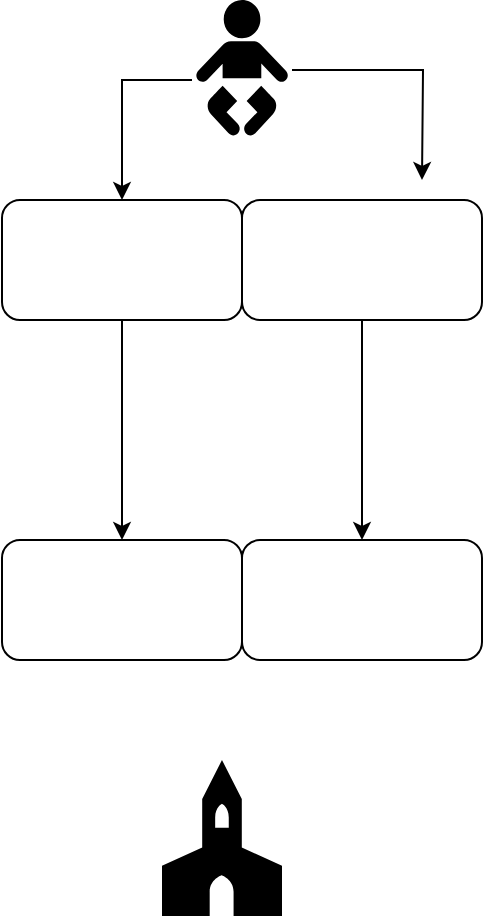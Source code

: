 <mxfile version="21.5.0" type="github">
  <diagram name="Page-1" id="_x6adQR6rWWaABISxGhh">
    <mxGraphModel dx="1050" dy="485" grid="1" gridSize="10" guides="1" tooltips="1" connect="1" arrows="1" fold="1" page="1" pageScale="1" pageWidth="850" pageHeight="1100" math="0" shadow="0">
      <root>
        <mxCell id="0" />
        <mxCell id="1" parent="0" />
        <mxCell id="at0LkrNybj7bjaIiNBK2-5" style="edgeStyle=orthogonalEdgeStyle;rounded=0;orthogonalLoop=1;jettySize=auto;html=1;" edge="1" parent="1" source="at0LkrNybj7bjaIiNBK2-1" target="at0LkrNybj7bjaIiNBK2-3">
          <mxGeometry relative="1" as="geometry" />
        </mxCell>
        <mxCell id="at0LkrNybj7bjaIiNBK2-1" value="" style="rounded=1;whiteSpace=wrap;html=1;" vertex="1" parent="1">
          <mxGeometry x="230" y="100" width="120" height="60" as="geometry" />
        </mxCell>
        <mxCell id="at0LkrNybj7bjaIiNBK2-6" style="edgeStyle=orthogonalEdgeStyle;rounded=0;orthogonalLoop=1;jettySize=auto;html=1;entryX=0.5;entryY=0;entryDx=0;entryDy=0;" edge="1" parent="1" source="at0LkrNybj7bjaIiNBK2-2" target="at0LkrNybj7bjaIiNBK2-4">
          <mxGeometry relative="1" as="geometry" />
        </mxCell>
        <mxCell id="at0LkrNybj7bjaIiNBK2-2" value="" style="rounded=1;whiteSpace=wrap;html=1;" vertex="1" parent="1">
          <mxGeometry x="350" y="100" width="120" height="60" as="geometry" />
        </mxCell>
        <mxCell id="at0LkrNybj7bjaIiNBK2-3" value="" style="rounded=1;whiteSpace=wrap;html=1;" vertex="1" parent="1">
          <mxGeometry x="230" y="270" width="120" height="60" as="geometry" />
        </mxCell>
        <mxCell id="at0LkrNybj7bjaIiNBK2-4" value="" style="rounded=1;whiteSpace=wrap;html=1;" vertex="1" parent="1">
          <mxGeometry x="350" y="270" width="120" height="60" as="geometry" />
        </mxCell>
        <mxCell id="at0LkrNybj7bjaIiNBK2-12" style="edgeStyle=orthogonalEdgeStyle;rounded=0;orthogonalLoop=1;jettySize=auto;html=1;" edge="1" parent="1" source="at0LkrNybj7bjaIiNBK2-7">
          <mxGeometry relative="1" as="geometry">
            <mxPoint x="440" y="90" as="targetPoint" />
          </mxGeometry>
        </mxCell>
        <mxCell id="at0LkrNybj7bjaIiNBK2-13" style="edgeStyle=orthogonalEdgeStyle;rounded=0;orthogonalLoop=1;jettySize=auto;html=1;" edge="1" parent="1" source="at0LkrNybj7bjaIiNBK2-7" target="at0LkrNybj7bjaIiNBK2-1">
          <mxGeometry relative="1" as="geometry">
            <Array as="points">
              <mxPoint x="290" y="40" />
            </Array>
          </mxGeometry>
        </mxCell>
        <mxCell id="at0LkrNybj7bjaIiNBK2-7" value="" style="shape=mxgraph.signs.people.baby_1;html=1;pointerEvents=1;fillColor=#000000;strokeColor=none;verticalLabelPosition=bottom;verticalAlign=top;align=center;sketch=0;" vertex="1" parent="1">
          <mxGeometry x="325" width="50" height="70" as="geometry" />
        </mxCell>
        <mxCell id="at0LkrNybj7bjaIiNBK2-8" value="" style="shape=mxgraph.signs.healthcare.chapel;html=1;pointerEvents=1;fillColor=#000000;strokeColor=none;verticalLabelPosition=bottom;verticalAlign=top;align=center;sketch=0;" vertex="1" parent="1">
          <mxGeometry x="310" y="380" width="60" height="78" as="geometry" />
        </mxCell>
      </root>
    </mxGraphModel>
  </diagram>
</mxfile>
